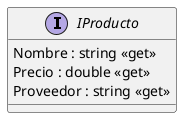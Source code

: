 @startuml
interface IProducto {
    Nombre : string <<get>>
    Precio : double <<get>>
    Proveedor : string <<get>>
}
@enduml
